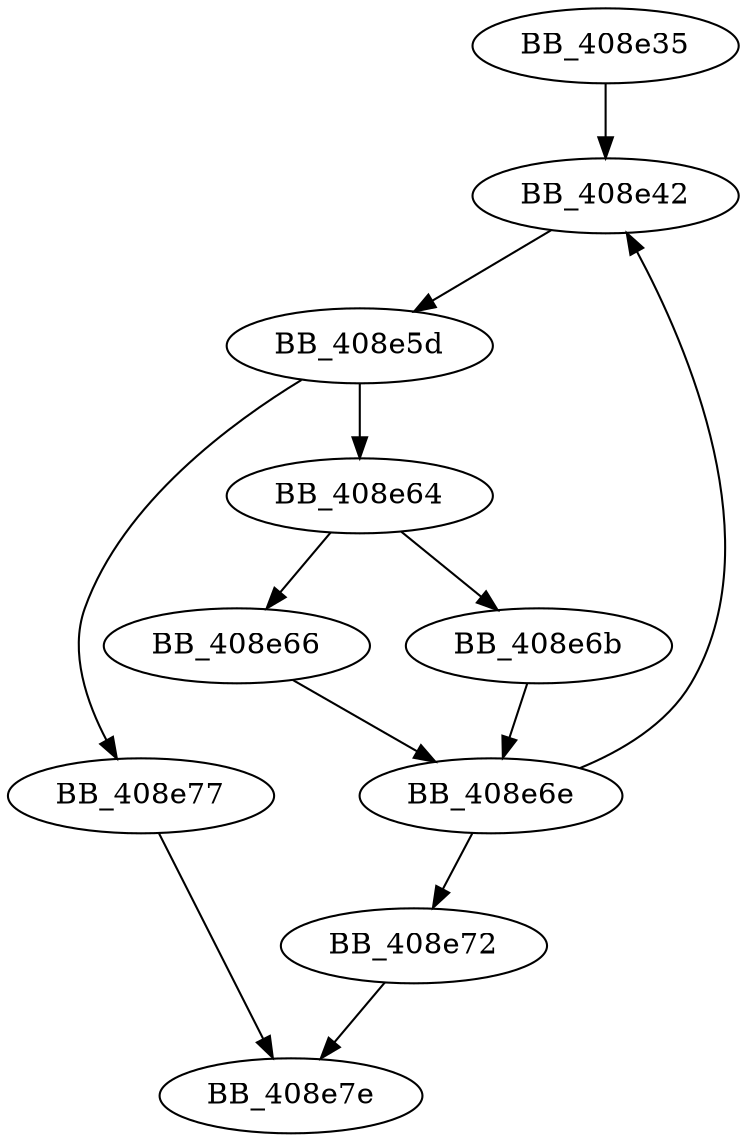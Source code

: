 DiGraph _GetTableIndexFromLocaleName{
BB_408e35->BB_408e42
BB_408e42->BB_408e5d
BB_408e5d->BB_408e64
BB_408e5d->BB_408e77
BB_408e64->BB_408e66
BB_408e64->BB_408e6b
BB_408e66->BB_408e6e
BB_408e6b->BB_408e6e
BB_408e6e->BB_408e42
BB_408e6e->BB_408e72
BB_408e72->BB_408e7e
BB_408e77->BB_408e7e
}

